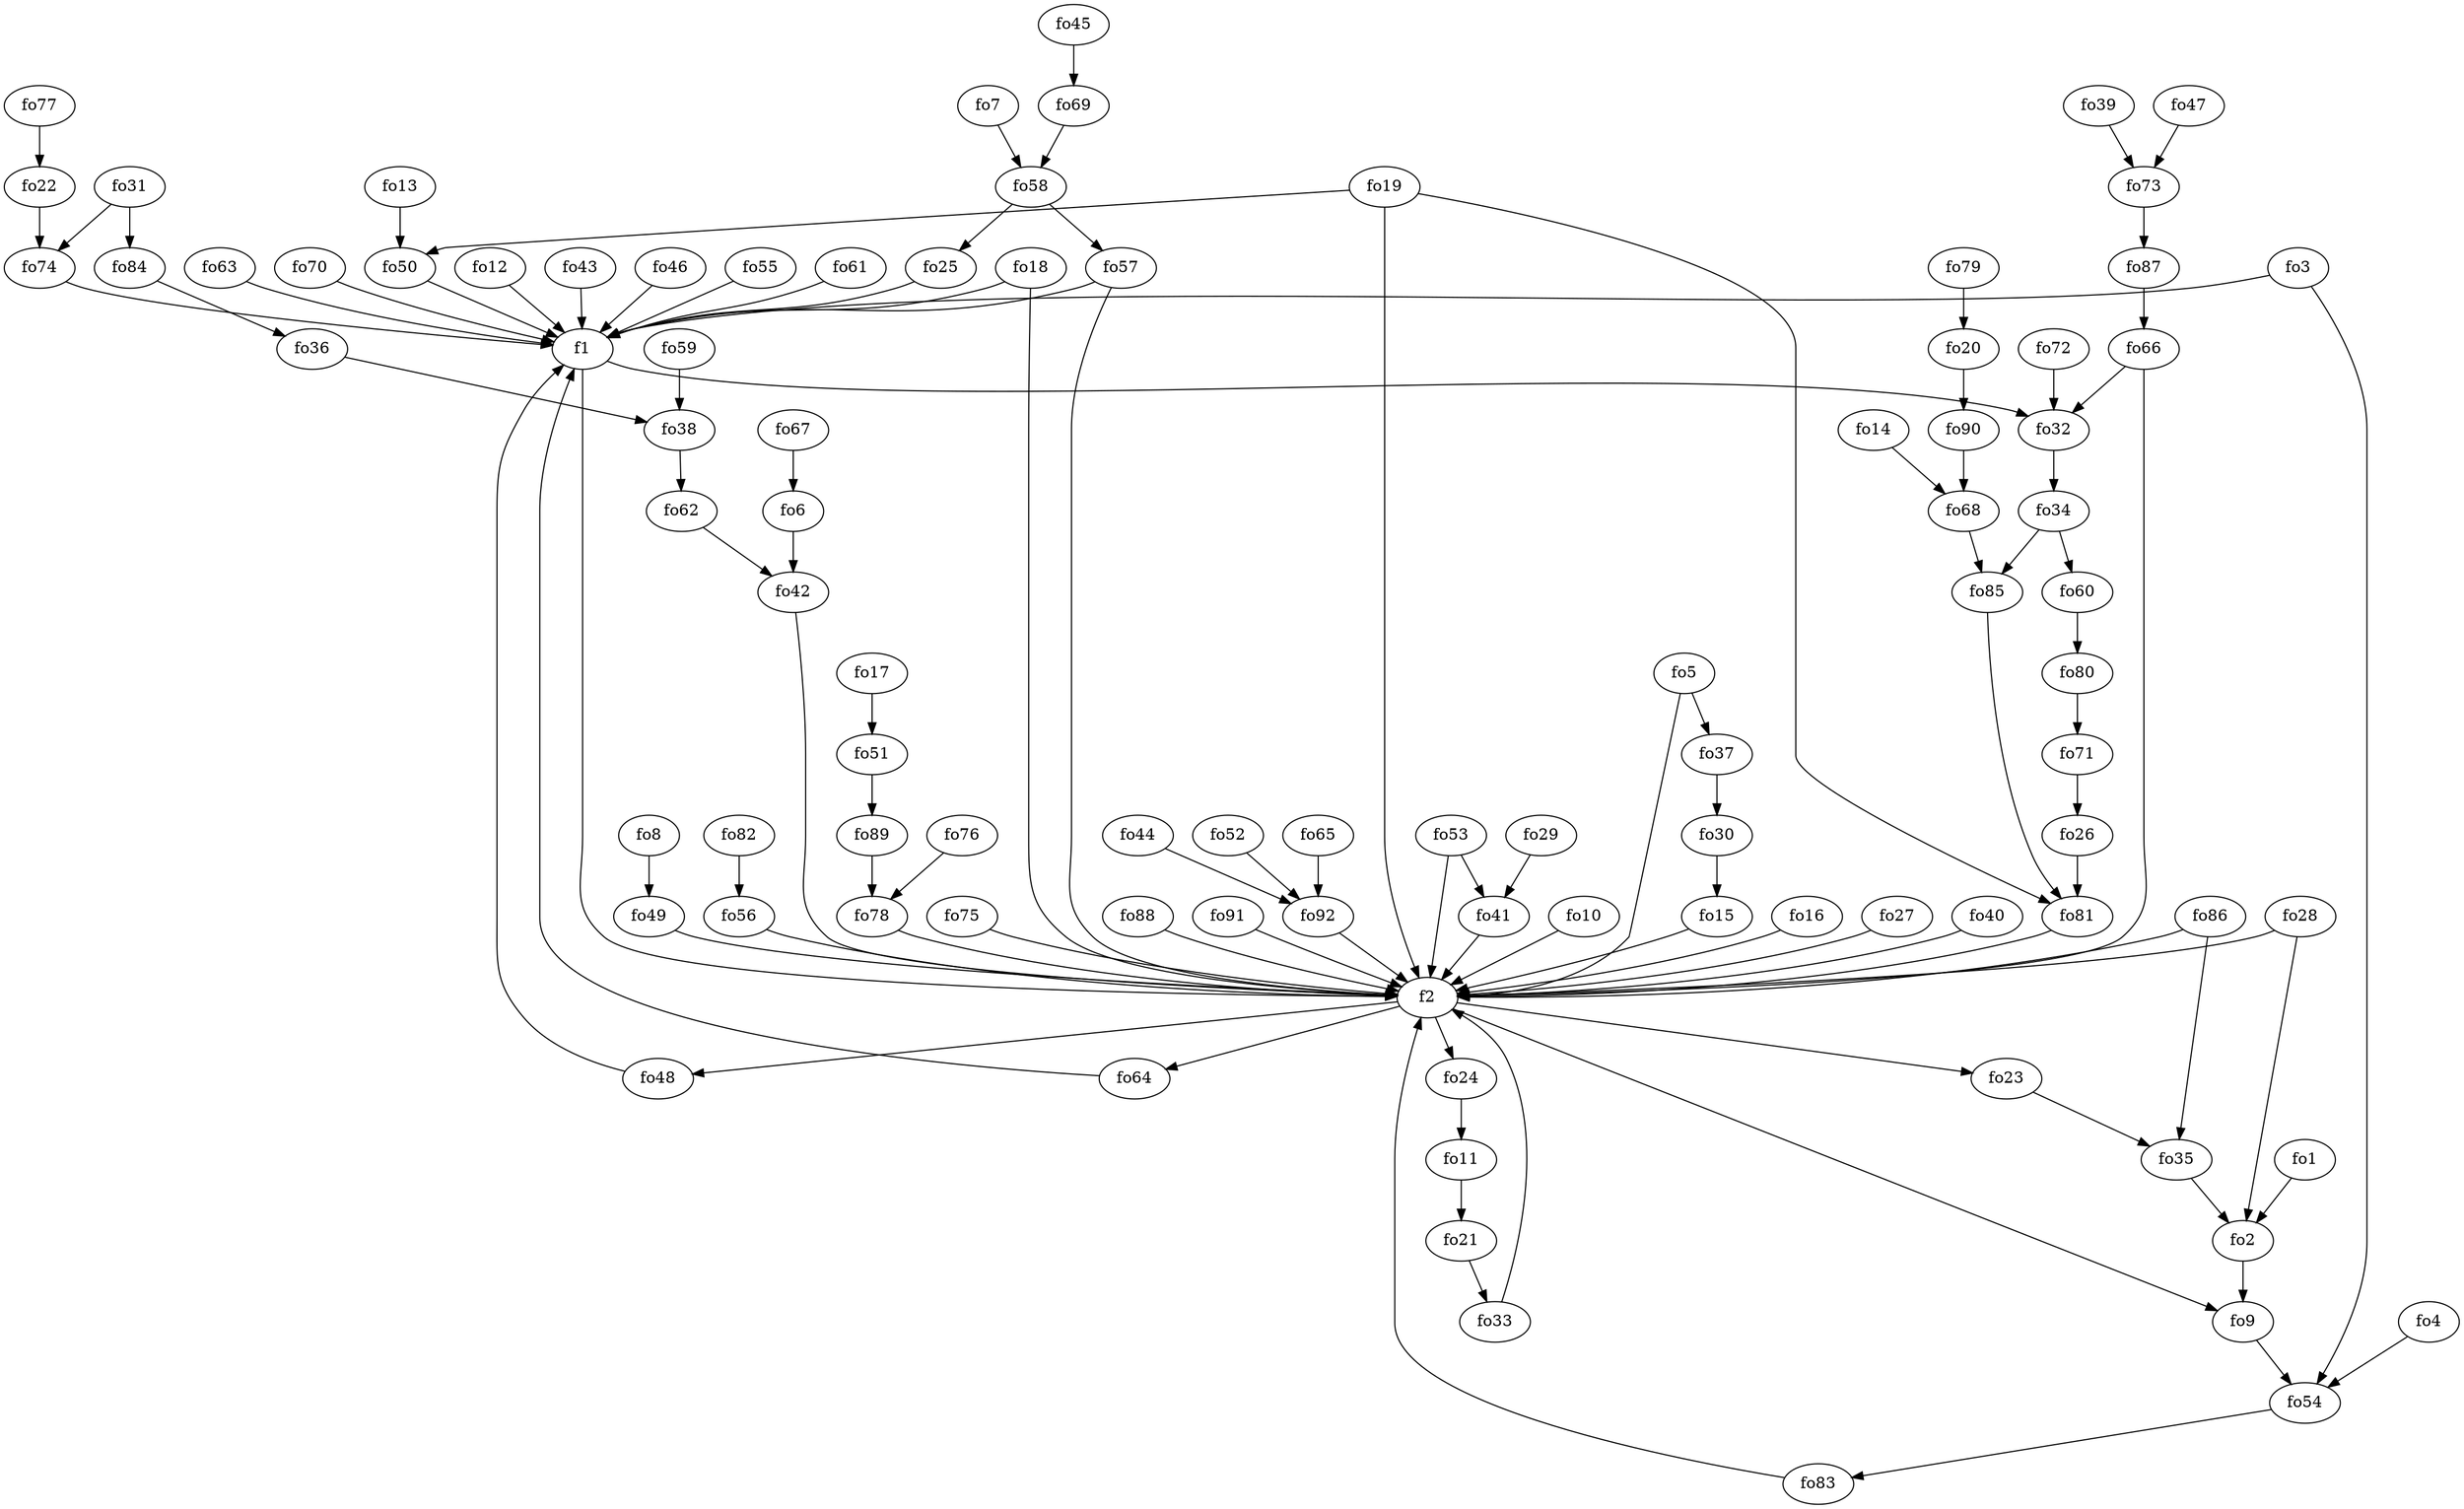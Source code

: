 strict digraph  {
f1;
f2;
fo1;
fo2;
fo3;
fo4;
fo5;
fo6;
fo7;
fo8;
fo9;
fo10;
fo11;
fo12;
fo13;
fo14;
fo15;
fo16;
fo17;
fo18;
fo19;
fo20;
fo21;
fo22;
fo23;
fo24;
fo25;
fo26;
fo27;
fo28;
fo29;
fo30;
fo31;
fo32;
fo33;
fo34;
fo35;
fo36;
fo37;
fo38;
fo39;
fo40;
fo41;
fo42;
fo43;
fo44;
fo45;
fo46;
fo47;
fo48;
fo49;
fo50;
fo51;
fo52;
fo53;
fo54;
fo55;
fo56;
fo57;
fo58;
fo59;
fo60;
fo61;
fo62;
fo63;
fo64;
fo65;
fo66;
fo67;
fo68;
fo69;
fo70;
fo71;
fo72;
fo73;
fo74;
fo75;
fo76;
fo77;
fo78;
fo79;
fo80;
fo81;
fo82;
fo83;
fo84;
fo85;
fo86;
fo87;
fo88;
fo89;
fo90;
fo91;
fo92;
f1 -> fo32  [weight=2];
f1 -> f2  [weight=2];
f2 -> fo48  [weight=2];
f2 -> fo24  [weight=2];
f2 -> fo9  [weight=2];
f2 -> fo64  [weight=2];
f2 -> fo23  [weight=2];
fo1 -> fo2  [weight=2];
fo2 -> fo9  [weight=2];
fo3 -> f1  [weight=2];
fo3 -> fo54  [weight=2];
fo4 -> fo54  [weight=2];
fo5 -> fo37  [weight=2];
fo5 -> f2  [weight=2];
fo6 -> fo42  [weight=2];
fo7 -> fo58  [weight=2];
fo8 -> fo49  [weight=2];
fo9 -> fo54  [weight=2];
fo10 -> f2  [weight=2];
fo11 -> fo21  [weight=2];
fo12 -> f1  [weight=2];
fo13 -> fo50  [weight=2];
fo14 -> fo68  [weight=2];
fo15 -> f2  [weight=2];
fo16 -> f2  [weight=2];
fo17 -> fo51  [weight=2];
fo18 -> f2  [weight=2];
fo18 -> f1  [weight=2];
fo19 -> fo81  [weight=2];
fo19 -> f2  [weight=2];
fo19 -> fo50  [weight=2];
fo20 -> fo90  [weight=2];
fo21 -> fo33  [weight=2];
fo22 -> fo74  [weight=2];
fo23 -> fo35  [weight=2];
fo24 -> fo11  [weight=2];
fo25 -> f1  [weight=2];
fo26 -> fo81  [weight=2];
fo27 -> f2  [weight=2];
fo28 -> f2  [weight=2];
fo28 -> fo2  [weight=2];
fo29 -> fo41  [weight=2];
fo30 -> fo15  [weight=2];
fo31 -> fo74  [weight=2];
fo31 -> fo84  [weight=2];
fo32 -> fo34  [weight=2];
fo33 -> f2  [weight=2];
fo34 -> fo60  [weight=2];
fo34 -> fo85  [weight=2];
fo35 -> fo2  [weight=2];
fo36 -> fo38  [weight=2];
fo37 -> fo30  [weight=2];
fo38 -> fo62  [weight=2];
fo39 -> fo73  [weight=2];
fo40 -> f2  [weight=2];
fo41 -> f2  [weight=2];
fo42 -> f2  [weight=2];
fo43 -> f1  [weight=2];
fo44 -> fo92  [weight=2];
fo45 -> fo69  [weight=2];
fo46 -> f1  [weight=2];
fo47 -> fo73  [weight=2];
fo48 -> f1  [weight=2];
fo49 -> f2  [weight=2];
fo50 -> f1  [weight=2];
fo51 -> fo89  [weight=2];
fo52 -> fo92  [weight=2];
fo53 -> fo41  [weight=2];
fo53 -> f2  [weight=2];
fo54 -> fo83  [weight=2];
fo55 -> f1  [weight=2];
fo56 -> f2  [weight=2];
fo57 -> f2  [weight=2];
fo57 -> f1  [weight=2];
fo58 -> fo25  [weight=2];
fo58 -> fo57  [weight=2];
fo59 -> fo38  [weight=2];
fo60 -> fo80  [weight=2];
fo61 -> f1  [weight=2];
fo62 -> fo42  [weight=2];
fo63 -> f1  [weight=2];
fo64 -> f1  [weight=2];
fo65 -> fo92  [weight=2];
fo66 -> f2  [weight=2];
fo66 -> fo32  [weight=2];
fo67 -> fo6  [weight=2];
fo68 -> fo85  [weight=2];
fo69 -> fo58  [weight=2];
fo70 -> f1  [weight=2];
fo71 -> fo26  [weight=2];
fo72 -> fo32  [weight=2];
fo73 -> fo87  [weight=2];
fo74 -> f1  [weight=2];
fo75 -> f2  [weight=2];
fo76 -> fo78  [weight=2];
fo77 -> fo22  [weight=2];
fo78 -> f2  [weight=2];
fo79 -> fo20  [weight=2];
fo80 -> fo71  [weight=2];
fo81 -> f2  [weight=2];
fo82 -> fo56  [weight=2];
fo83 -> f2  [weight=2];
fo84 -> fo36  [weight=2];
fo85 -> fo81  [weight=2];
fo86 -> fo35  [weight=2];
fo86 -> f2  [weight=2];
fo87 -> fo66  [weight=2];
fo88 -> f2  [weight=2];
fo89 -> fo78  [weight=2];
fo90 -> fo68  [weight=2];
fo91 -> f2  [weight=2];
fo92 -> f2  [weight=2];
}
